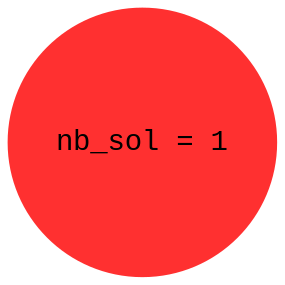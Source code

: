 digraph {
	0[shape="circle", fontname="Courier New", style="filled", label="nb_sol = 1", color="firebrick1"];
}
